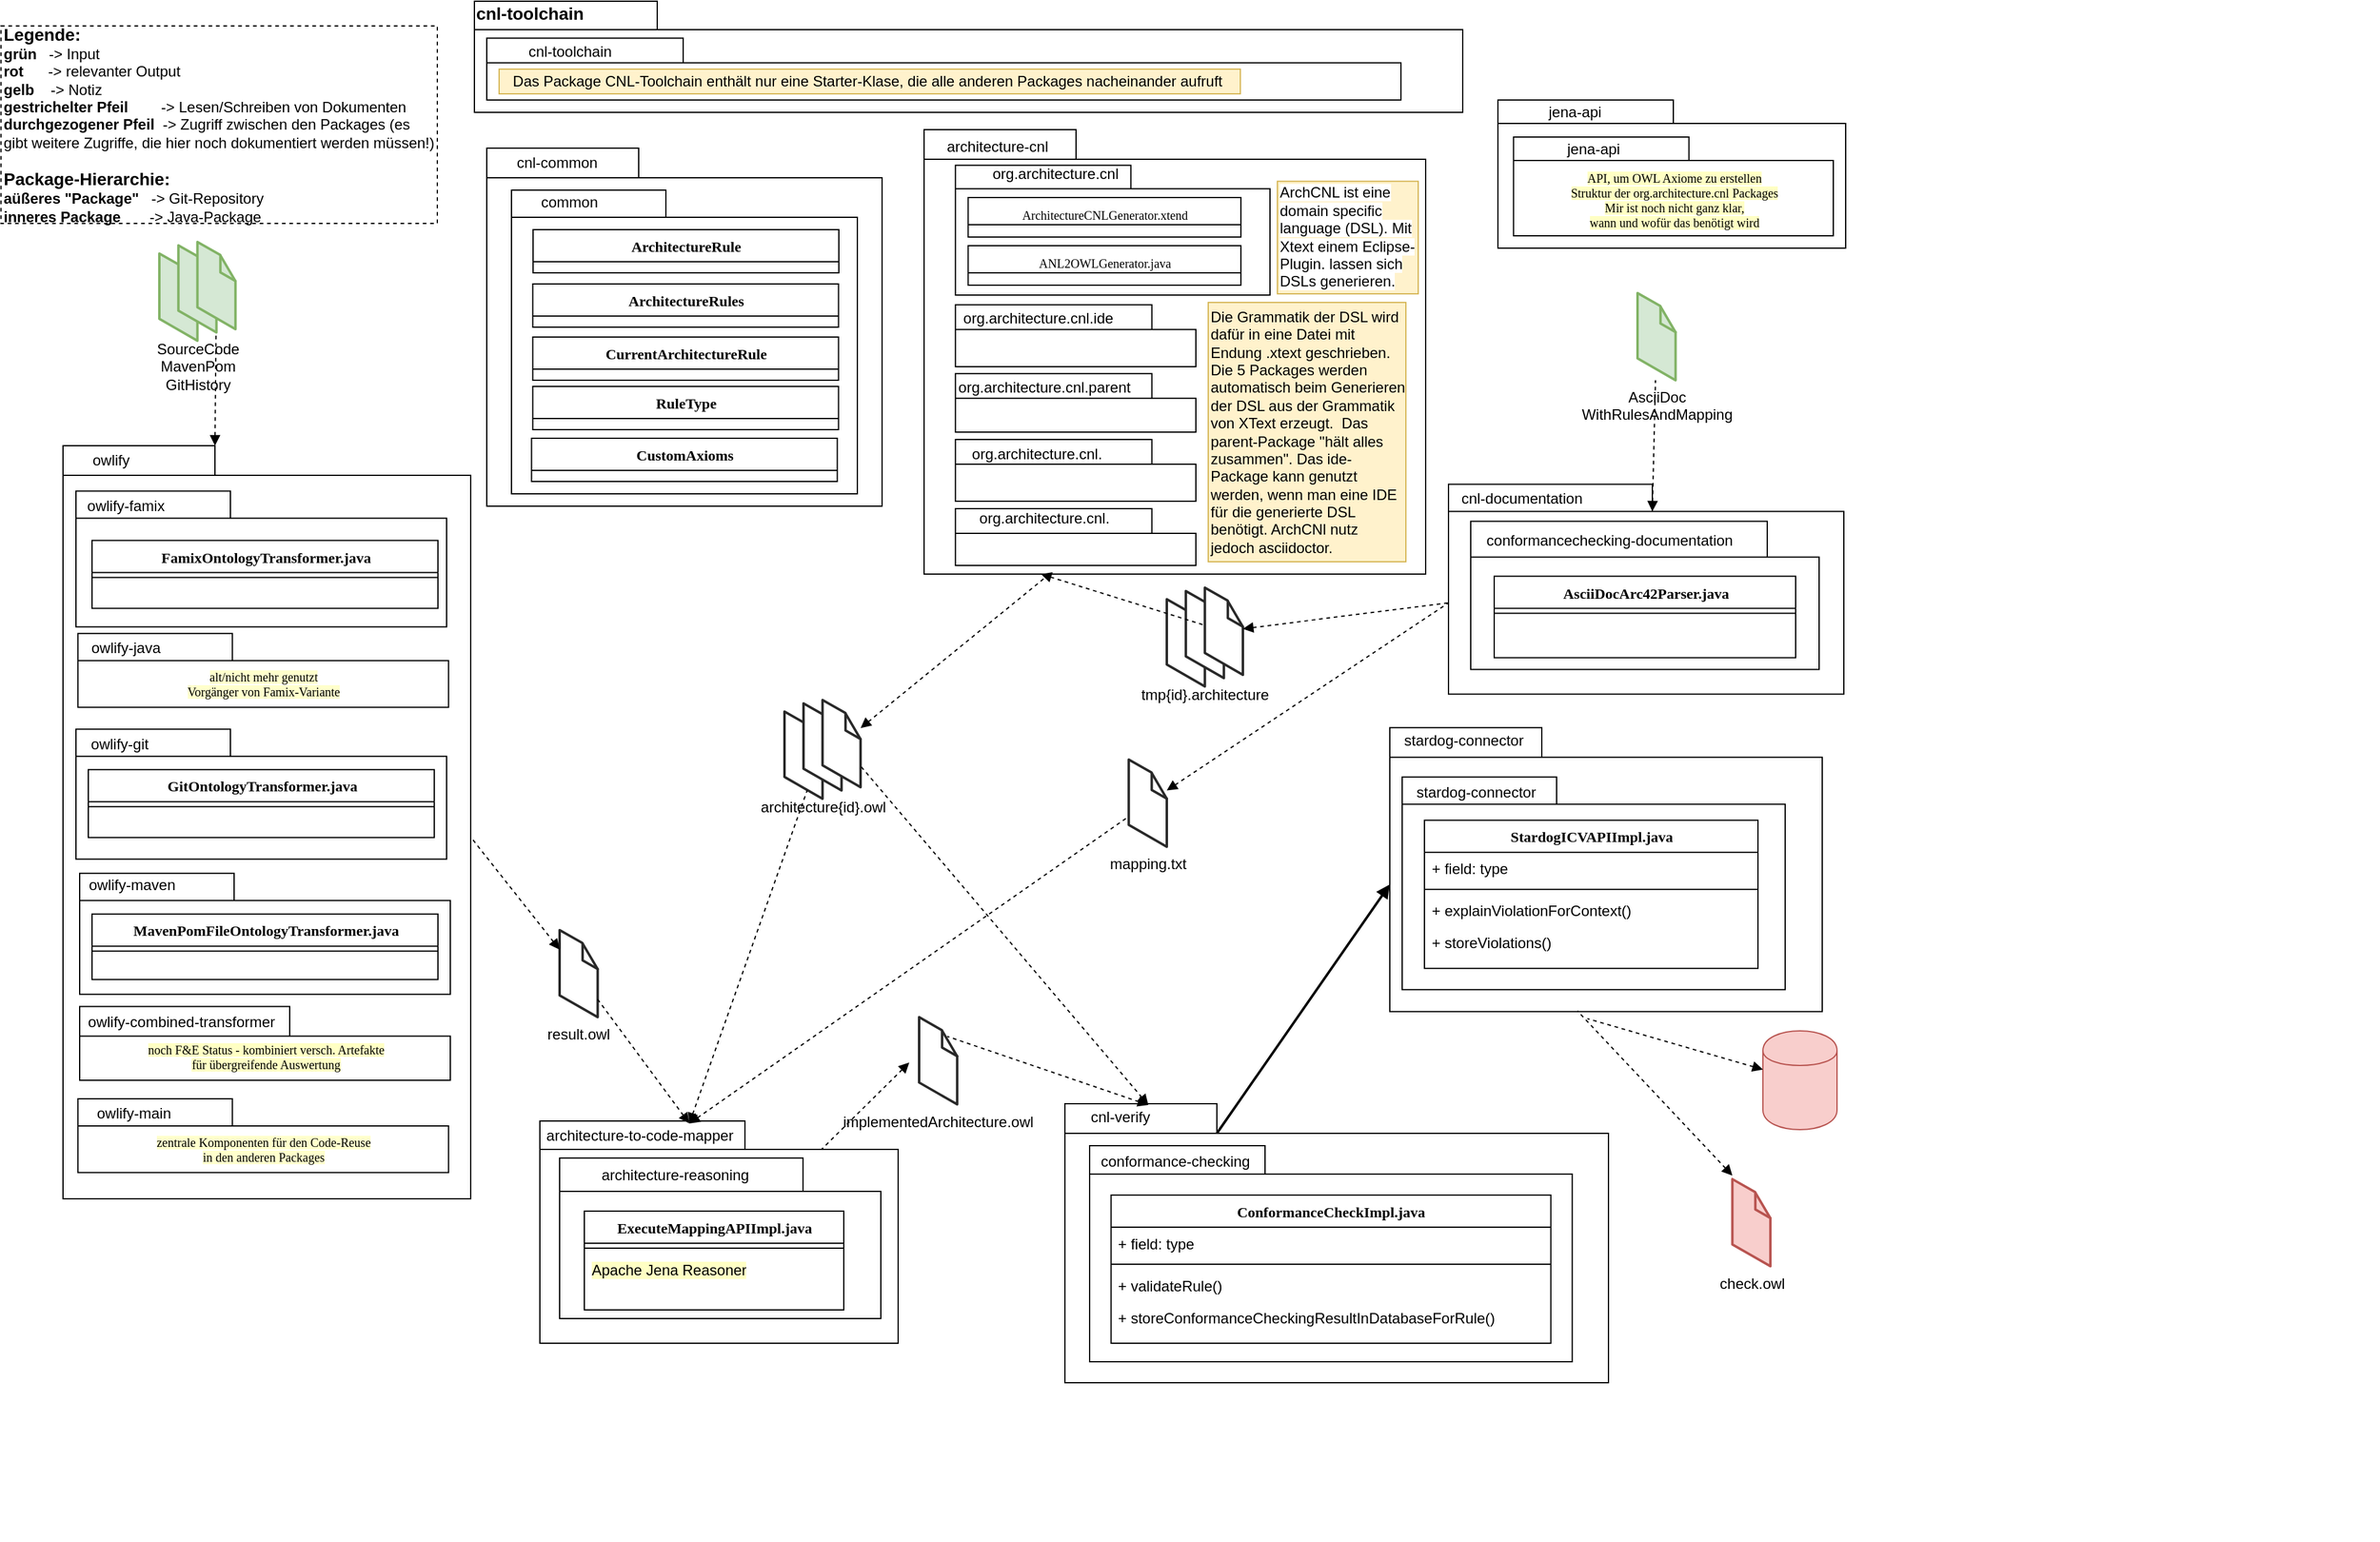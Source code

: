 <mxfile version="13.3.9" type="device"><diagram name="Page-1" id="b5b7bab2-c9e2-2cf4-8b2a-24fd1a2a6d21"><mxGraphModel dx="920" dy="545" grid="1" gridSize="10" guides="1" tooltips="1" connect="1" arrows="1" fold="1" page="1" pageScale="1" pageWidth="827" pageHeight="1169" background="#ffffff" math="0" shadow="0"><root><mxCell id="0"/><mxCell id="1" parent="0"/><mxCell id="LAoEunEXVI1SnQzdB7bt-38" value="" style="shape=folder;fontStyle=1;spacingTop=10;tabWidth=123;tabHeight=24;tabPosition=left;html=1;rounded=0;shadow=0;comic=0;labelBackgroundColor=none;strokeWidth=1;fontFamily=Verdana;fontSize=10;align=center;" parent="1" vertex="1"><mxGeometry x="87" y="370" width="330" height="610" as="geometry"/></mxCell><mxCell id="LAoEunEXVI1SnQzdB7bt-173" value="&lt;span style=&quot;font-weight: normal ; background-color: rgb(255 , 255 , 204)&quot;&gt;&lt;br&gt;zentrale Komponenten für den Code-Reuse&lt;br&gt;in den anderen Packages&lt;/span&gt;" style="shape=folder;fontStyle=1;spacingTop=10;tabWidth=125;tabHeight=22;tabPosition=left;html=1;rounded=0;shadow=0;comic=0;labelBackgroundColor=none;strokeWidth=1;fontFamily=Verdana;fontSize=10;align=center;" parent="1" vertex="1"><mxGeometry x="99.1" y="899" width="300" height="59.7" as="geometry"/></mxCell><mxCell id="6e0c8c40b5770093-43" value="" style="shape=folder;fontStyle=1;spacingTop=10;tabWidth=148;tabHeight=23;tabPosition=left;html=1;rounded=0;shadow=0;comic=0;labelBackgroundColor=none;strokeColor=#000000;strokeWidth=1;fillColor=#ffffff;fontFamily=Verdana;fontSize=10;fontColor=#000000;align=center;" parent="1" vertex="1"><mxGeometry x="420" y="10" width="800" height="90" as="geometry"/></mxCell><mxCell id="LAoEunEXVI1SnQzdB7bt-167" value="" style="shape=folder;fontStyle=1;spacingTop=10;tabWidth=125;tabHeight=22;tabPosition=left;html=1;rounded=0;shadow=0;comic=0;labelBackgroundColor=none;strokeWidth=1;fontFamily=Verdana;fontSize=10;align=center;" parent="1" vertex="1"><mxGeometry x="97.5" y="599.65" width="300" height="105.2" as="geometry"/></mxCell><mxCell id="LAoEunEXVI1SnQzdB7bt-166" value="" style="shape=folder;fontStyle=1;spacingTop=10;tabWidth=125;tabHeight=22;tabPosition=left;html=1;rounded=0;shadow=0;comic=0;labelBackgroundColor=none;strokeWidth=1;fontFamily=Verdana;fontSize=10;align=center;" parent="1" vertex="1"><mxGeometry x="100.5" y="716.35" width="300" height="98" as="geometry"/></mxCell><mxCell id="LAoEunEXVI1SnQzdB7bt-39" value="" style="shape=folder;fontStyle=1;spacingTop=10;tabWidth=125;tabHeight=22;tabPosition=left;html=1;rounded=0;shadow=0;comic=0;labelBackgroundColor=none;strokeWidth=1;fontFamily=Verdana;fontSize=10;align=center;" parent="1" vertex="1"><mxGeometry x="97.5" y="406.7" width="300" height="110" as="geometry"/></mxCell><mxCell id="LAoEunEXVI1SnQzdB7bt-53" value="" style="shape=folder;fontStyle=1;spacingTop=10;tabWidth=166;tabHeight=23;tabPosition=left;html=1;rounded=0;shadow=0;comic=0;labelBackgroundColor=none;strokeWidth=1;fontFamily=Verdana;fontSize=10;align=center;" parent="1" vertex="1"><mxGeometry x="473.0" y="917" width="290" height="180" as="geometry"/></mxCell><mxCell id="LAoEunEXVI1SnQzdB7bt-54" value="" style="shape=folder;fontStyle=1;spacingTop=10;tabWidth=197;tabHeight=27;tabPosition=left;html=1;rounded=0;shadow=0;comic=0;labelBackgroundColor=none;strokeWidth=1;fontFamily=Verdana;fontSize=10;align=center;" parent="1" vertex="1"><mxGeometry x="489.0" y="947" width="260" height="130" as="geometry"/></mxCell><mxCell id="LAoEunEXVI1SnQzdB7bt-55" value="architecture-to-code-mapper" style="text;html=1;strokeColor=none;fillColor=none;align=center;verticalAlign=middle;whiteSpace=wrap;rounded=0;" parent="1" vertex="1"><mxGeometry x="474.0" y="919" width="160" height="20" as="geometry"/></mxCell><mxCell id="LAoEunEXVI1SnQzdB7bt-56" value="&lt;div&gt;&lt;span&gt;&amp;nbsp;architecture-reasoning&lt;/span&gt;&lt;br&gt;&lt;/div&gt;" style="text;html=1;strokeColor=none;fillColor=none;align=center;verticalAlign=middle;whiteSpace=wrap;rounded=0;" parent="1" vertex="1"><mxGeometry x="489.0" y="951" width="184" height="20" as="geometry"/></mxCell><mxCell id="LAoEunEXVI1SnQzdB7bt-89" value="ExecuteMappingAPIImpl.java" style="swimlane;html=1;fontStyle=1;align=center;verticalAlign=top;childLayout=stackLayout;horizontal=1;startSize=26;horizontalStack=0;resizeParent=1;resizeLast=0;collapsible=1;marginBottom=0;swimlaneFillColor=#ffffff;rounded=0;shadow=0;comic=0;labelBackgroundColor=none;strokeWidth=1;fillColor=none;fontFamily=Verdana;fontSize=12" parent="1" vertex="1"><mxGeometry x="509.0" y="990" width="210" height="80" as="geometry"/></mxCell><mxCell id="LAoEunEXVI1SnQzdB7bt-92" value="" style="line;html=1;strokeWidth=1;fillColor=none;align=left;verticalAlign=middle;spacingTop=-1;spacingLeft=3;spacingRight=3;rotatable=0;labelPosition=right;points=[];portConstraint=eastwest;" parent="LAoEunEXVI1SnQzdB7bt-89" vertex="1"><mxGeometry y="26" width="210" height="8" as="geometry"/></mxCell><mxCell id="LAoEunEXVI1SnQzdB7bt-93" value="&lt;span style=&quot;background-color: rgb(255 , 255 , 196)&quot;&gt;Apache Jena Reasoner&lt;/span&gt;" style="text;html=1;strokeColor=none;fillColor=none;align=left;verticalAlign=top;spacingLeft=4;spacingRight=4;whiteSpace=wrap;overflow=hidden;rotatable=0;points=[[0,0.5],[1,0.5]];portConstraint=eastwest;" parent="LAoEunEXVI1SnQzdB7bt-89" vertex="1"><mxGeometry y="34" width="210" height="26" as="geometry"/></mxCell><mxCell id="LAoEunEXVI1SnQzdB7bt-45" value="" style="group" parent="1" vertex="1" connectable="0"><mxGeometry x="440" y="129" width="660" height="290" as="geometry"/></mxCell><mxCell id="LAoEunEXVI1SnQzdB7bt-46" value="" style="shape=folder;fontStyle=1;spacingTop=10;tabWidth=123;tabHeight=24;tabPosition=left;html=1;rounded=0;shadow=0;comic=0;labelBackgroundColor=none;strokeWidth=1;fontFamily=Verdana;fontSize=10;align=center;" parent="LAoEunEXVI1SnQzdB7bt-45" vertex="1"><mxGeometry x="-10" width="320" height="290" as="geometry"/></mxCell><mxCell id="LAoEunEXVI1SnQzdB7bt-47" value="" style="shape=folder;fontStyle=1;spacingTop=10;tabWidth=125;tabHeight=22;tabPosition=left;html=1;rounded=0;shadow=0;comic=0;labelBackgroundColor=none;strokeWidth=1;fontFamily=Verdana;fontSize=10;align=center;" parent="LAoEunEXVI1SnQzdB7bt-45" vertex="1"><mxGeometry x="10" y="34" width="280" height="246" as="geometry"/></mxCell><mxCell id="LAoEunEXVI1SnQzdB7bt-48" value="cnl-common" style="text;html=1;strokeColor=none;fillColor=none;align=center;verticalAlign=middle;whiteSpace=wrap;rounded=0;" parent="LAoEunEXVI1SnQzdB7bt-45" vertex="1"><mxGeometry y="2" width="93.5" height="20" as="geometry"/></mxCell><mxCell id="LAoEunEXVI1SnQzdB7bt-49" value="common" style="text;html=1;strokeColor=none;fillColor=none;align=center;verticalAlign=middle;whiteSpace=wrap;rounded=0;" parent="LAoEunEXVI1SnQzdB7bt-45" vertex="1"><mxGeometry x="10" y="34" width="93.5" height="20" as="geometry"/></mxCell><mxCell id="LAoEunEXVI1SnQzdB7bt-94" value="ArchitectureRule" style="swimlane;html=1;fontStyle=1;align=center;verticalAlign=top;childLayout=stackLayout;horizontal=1;startSize=26;horizontalStack=0;resizeParent=1;resizeLast=0;collapsible=1;marginBottom=0;swimlaneFillColor=#ffffff;rounded=0;shadow=0;comic=0;labelBackgroundColor=none;strokeWidth=1;fillColor=none;fontFamily=Verdana;fontSize=12" parent="LAoEunEXVI1SnQzdB7bt-45" vertex="1"><mxGeometry x="27.5" y="66" width="247.5" height="35" as="geometry"/></mxCell><mxCell id="5aRa_bQOfwWnxTuaJj79-1" value="ArchitectureRules" style="swimlane;html=1;fontStyle=1;align=center;verticalAlign=top;childLayout=stackLayout;horizontal=1;startSize=26;horizontalStack=0;resizeParent=1;resizeLast=0;collapsible=1;marginBottom=0;swimlaneFillColor=#ffffff;rounded=0;shadow=0;comic=0;labelBackgroundColor=none;strokeWidth=1;fillColor=none;fontFamily=Verdana;fontSize=12" parent="LAoEunEXVI1SnQzdB7bt-45" vertex="1"><mxGeometry x="27.25" y="110" width="247.5" height="35" as="geometry"/></mxCell><mxCell id="6e0c8c40b5770093-18" value="" style="group" parent="1" vertex="1" connectable="0"><mxGeometry x="784" y="100" width="416" height="360" as="geometry"/></mxCell><mxCell id="6e0c8c40b5770093-11" value="" style="shape=folder;fontStyle=1;spacingTop=10;tabWidth=123;tabHeight=24;tabPosition=left;html=1;rounded=0;shadow=0;comic=0;labelBackgroundColor=none;strokeWidth=1;fontFamily=Verdana;fontSize=10;align=center;" parent="6e0c8c40b5770093-18" vertex="1"><mxGeometry y="14" width="406" height="360" as="geometry"/></mxCell><mxCell id="LAoEunEXVI1SnQzdB7bt-158" value="" style="shape=folder;fontStyle=1;spacingTop=10;tabWidth=142;tabHeight=19;tabPosition=left;html=1;rounded=0;shadow=0;comic=0;labelBackgroundColor=none;strokeWidth=1;fontFamily=Verdana;fontSize=10;align=center;" parent="6e0c8c40b5770093-18" vertex="1"><mxGeometry x="25.38" y="42.84" width="254.62" height="105.16" as="geometry"/></mxCell><mxCell id="2lLTb_RdZpQlOofE9UpU-14" value="&lt;font style=&quot;font-size: 10px ; font-weight: normal&quot;&gt;ANL2OWLGenerator.java&lt;/font&gt;" style="swimlane;html=1;fontStyle=1;align=center;verticalAlign=top;childLayout=stackLayout;horizontal=1;startSize=22;horizontalStack=0;resizeParent=1;resizeLast=0;collapsible=1;marginBottom=0;swimlaneFillColor=#ffffff;rounded=0;shadow=0;comic=0;labelBackgroundColor=none;strokeWidth=1;fillColor=none;fontFamily=Verdana;fontSize=12" parent="6e0c8c40b5770093-18" vertex="1"><mxGeometry x="35.675" y="108" width="220.763" height="31.94" as="geometry"/></mxCell><mxCell id="LAoEunEXVI1SnQzdB7bt-104" value="&lt;font style=&quot;font-size: 10px ; font-weight: normal&quot;&gt;ArchitectureCNLGenerator.xtend&lt;/font&gt;" style="swimlane;html=1;fontStyle=1;align=center;verticalAlign=top;childLayout=stackLayout;horizontal=1;startSize=22;horizontalStack=0;resizeParent=1;resizeLast=0;collapsible=1;marginBottom=0;swimlaneFillColor=#ffffff;rounded=0;shadow=0;comic=0;labelBackgroundColor=none;strokeWidth=1;fillColor=none;fontFamily=Verdana;fontSize=12" parent="6e0c8c40b5770093-18" vertex="1"><mxGeometry x="35.675" y="69.06" width="220.763" height="31.94" as="geometry"/></mxCell><mxCell id="LAoEunEXVI1SnQzdB7bt-7" value="architecture-cnl" style="text;html=1;strokeColor=none;fillColor=none;align=center;verticalAlign=middle;whiteSpace=wrap;rounded=0;" parent="6e0c8c40b5770093-18" vertex="1"><mxGeometry y="16.323" width="118.628" height="23.226" as="geometry"/></mxCell><mxCell id="LAoEunEXVI1SnQzdB7bt-159" value="org.architecture.cnl" style="text;html=1;strokeColor=none;fillColor=none;align=center;verticalAlign=middle;whiteSpace=wrap;rounded=0;" parent="6e0c8c40b5770093-18" vertex="1"><mxGeometry x="24.106" y="38.839" width="164.938" height="23.226" as="geometry"/></mxCell><mxCell id="LAoEunEXVI1SnQzdB7bt-162" value="" style="shape=folder;fontStyle=1;spacingTop=10;tabWidth=159;tabHeight=20;tabPosition=left;html=1;rounded=0;shadow=0;comic=0;labelBackgroundColor=none;strokeWidth=1;fontFamily=Verdana;fontSize=10;align=center;" parent="6e0c8c40b5770093-18" vertex="1"><mxGeometry x="25.38" y="155.87" width="194.63" height="50.13" as="geometry"/></mxCell><mxCell id="LAoEunEXVI1SnQzdB7bt-163" value="org.architecture.cnl.ide" style="text;html=1;strokeColor=none;fillColor=none;align=center;verticalAlign=middle;whiteSpace=wrap;rounded=0;" parent="6e0c8c40b5770093-18" vertex="1"><mxGeometry x="25.38" y="155.87" width="134.63" height="23.23" as="geometry"/></mxCell><mxCell id="LAoEunEXVI1SnQzdB7bt-164" value="" style="shape=folder;fontStyle=1;spacingTop=10;tabWidth=159;tabHeight=20;tabPosition=left;html=1;rounded=0;shadow=0;comic=0;labelBackgroundColor=none;strokeWidth=1;fontFamily=Verdana;fontSize=10;align=center;" parent="6e0c8c40b5770093-18" vertex="1"><mxGeometry x="25.38" y="211.58" width="194.63" height="47.42" as="geometry"/></mxCell><mxCell id="LAoEunEXVI1SnQzdB7bt-165" value="org.architecture.cnl.parent" style="text;html=1;strokeColor=none;fillColor=none;align=center;verticalAlign=middle;whiteSpace=wrap;rounded=0;" parent="6e0c8c40b5770093-18" vertex="1"><mxGeometry x="25.38" y="211.58" width="144.63" height="23.23" as="geometry"/></mxCell><mxCell id="2lLTb_RdZpQlOofE9UpU-9" value="" style="shape=folder;fontStyle=1;spacingTop=10;tabWidth=159;tabHeight=20;tabPosition=left;html=1;rounded=0;shadow=0;comic=0;labelBackgroundColor=none;strokeWidth=1;fontFamily=Verdana;fontSize=10;align=center;" parent="6e0c8c40b5770093-18" vertex="1"><mxGeometry x="25.38" y="265" width="194.63" height="50" as="geometry"/></mxCell><mxCell id="2lLTb_RdZpQlOofE9UpU-10" value="org.architecture.cnl." style="text;html=1;strokeColor=none;fillColor=none;align=center;verticalAlign=middle;whiteSpace=wrap;rounded=0;" parent="6e0c8c40b5770093-18" vertex="1"><mxGeometry x="22.84" y="265" width="137.16" height="23.23" as="geometry"/></mxCell><mxCell id="2lLTb_RdZpQlOofE9UpU-11" value="" style="shape=folder;fontStyle=1;spacingTop=10;tabWidth=159;tabHeight=20;tabPosition=left;html=1;rounded=0;shadow=0;comic=0;labelBackgroundColor=none;strokeWidth=1;fontFamily=Verdana;fontSize=10;align=center;" parent="6e0c8c40b5770093-18" vertex="1"><mxGeometry x="25.38" y="321.06" width="194.63" height="45.94" as="geometry"/></mxCell><mxCell id="2lLTb_RdZpQlOofE9UpU-12" value="org.architecture.cnl." style="text;html=1;strokeColor=none;fillColor=none;align=center;verticalAlign=middle;whiteSpace=wrap;rounded=0;" parent="6e0c8c40b5770093-18" vertex="1"><mxGeometry x="25.38" y="317.06" width="144.63" height="23.23" as="geometry"/></mxCell><mxCell id="2lLTb_RdZpQlOofE9UpU-15" value="Die Grammatik der DSL wird dafür in eine Datei mit Endung .xtext geschrieben.&amp;nbsp;&lt;br&gt;Die 5 Packages werden automatisch beim Generieren der DSL aus der Grammatik von XText erzeugt.&amp;nbsp; Das parent-Package &quot;hält alles zusammen&quot;. Das ide-Package kann genutzt werden, wenn man eine IDE für die generierte DSL benötigt. ArchCNl nutz jedoch asciidoctor." style="text;html=1;strokeColor=#d6b656;fillColor=#fff2cc;align=left;verticalAlign=middle;whiteSpace=wrap;rounded=0;" parent="6e0c8c40b5770093-18" vertex="1"><mxGeometry x="230" y="154" width="160" height="210" as="geometry"/></mxCell><mxCell id="2lLTb_RdZpQlOofE9UpU-16" value="&lt;span style=&quot;background-color: rgb(255 , 255 , 255)&quot;&gt;&lt;span style=&quot;color: rgb(0 , 0 , 0) ; font-family: &amp;#34;helvetica&amp;#34; ; font-size: 12px ; font-style: normal ; font-weight: 400 ; letter-spacing: normal ; text-indent: 0px ; text-transform: none ; word-spacing: 0px ; display: inline ; float: none&quot;&gt;ArchCNL ist eine domain specific language (DSL). Mit Xtext einem Eclipse-Plugin. lassen sich DSLs generieren&lt;/span&gt;.&lt;/span&gt;" style="text;html=1;strokeColor=#d6b656;fillColor=#fff2cc;align=left;verticalAlign=middle;whiteSpace=wrap;rounded=0;" parent="6e0c8c40b5770093-18" vertex="1"><mxGeometry x="286" y="55.84" width="114" height="91.16" as="geometry"/></mxCell><mxCell id="LAoEunEXVI1SnQzdB7bt-40" value="owlify" style="text;html=1;strokeColor=none;fillColor=none;align=center;verticalAlign=middle;whiteSpace=wrap;rounded=0;" parent="1" vertex="1"><mxGeometry x="87" y="370" width="78" height="23" as="geometry"/></mxCell><mxCell id="LAoEunEXVI1SnQzdB7bt-41" value="&lt;div&gt;owlify-famix&lt;/div&gt;" style="text;html=1;strokeColor=none;fillColor=none;align=center;verticalAlign=middle;whiteSpace=wrap;rounded=0;" parent="1" vertex="1"><mxGeometry x="97.5" y="406.7" width="79.5" height="24.62" as="geometry"/></mxCell><mxCell id="LAoEunEXVI1SnQzdB7bt-77" value="MavenPomFileOntologyTransformer.java" style="swimlane;html=1;fontStyle=1;align=center;verticalAlign=top;childLayout=stackLayout;horizontal=1;startSize=26;horizontalStack=0;resizeParent=1;resizeLast=0;collapsible=1;marginBottom=0;swimlaneFillColor=#ffffff;rounded=0;shadow=0;comic=0;labelBackgroundColor=none;strokeWidth=1;fillColor=none;fontFamily=Verdana;fontSize=12" parent="1" vertex="1"><mxGeometry x="110.5" y="749.35" width="280" height="53" as="geometry"/></mxCell><mxCell id="LAoEunEXVI1SnQzdB7bt-108" value="" style="line;html=1;strokeWidth=1;fillColor=none;align=left;verticalAlign=middle;spacingTop=-1;spacingLeft=3;spacingRight=3;rotatable=0;labelPosition=right;points=[];portConstraint=eastwest;" parent="LAoEunEXVI1SnQzdB7bt-77" vertex="1"><mxGeometry y="26" width="280" height="8" as="geometry"/></mxCell><mxCell id="LAoEunEXVI1SnQzdB7bt-85" value="GitOntologyTransformer.java" style="swimlane;html=1;fontStyle=1;align=center;verticalAlign=top;childLayout=stackLayout;horizontal=1;startSize=26;horizontalStack=0;resizeParent=1;resizeLast=0;collapsible=1;marginBottom=0;swimlaneFillColor=#ffffff;rounded=0;shadow=0;comic=0;labelBackgroundColor=none;strokeWidth=1;fillColor=none;fontFamily=Verdana;fontSize=12" parent="1" vertex="1"><mxGeometry x="107.5" y="632.35" width="280" height="55" as="geometry"><mxRectangle x="5" y="-20" width="230" height="26" as="alternateBounds"/></mxGeometry></mxCell><mxCell id="LAoEunEXVI1SnQzdB7bt-107" value="" style="line;html=1;strokeWidth=1;fillColor=none;align=left;verticalAlign=middle;spacingTop=-1;spacingLeft=3;spacingRight=3;rotatable=0;labelPosition=right;points=[];portConstraint=eastwest;" parent="LAoEunEXVI1SnQzdB7bt-85" vertex="1"><mxGeometry y="26" width="280" height="8" as="geometry"/></mxCell><mxCell id="LAoEunEXVI1SnQzdB7bt-109" value="FamixOntologyTransformer.java" style="swimlane;html=1;fontStyle=1;align=center;verticalAlign=top;childLayout=stackLayout;horizontal=1;startSize=26;horizontalStack=0;resizeParent=1;resizeLast=0;collapsible=1;marginBottom=0;swimlaneFillColor=#ffffff;rounded=0;shadow=0;comic=0;labelBackgroundColor=none;strokeWidth=1;fillColor=none;fontFamily=Verdana;fontSize=12" parent="1" vertex="1"><mxGeometry x="110.5" y="446.7" width="280" height="55" as="geometry"><mxRectangle x="5" y="-20" width="230" height="26" as="alternateBounds"/></mxGeometry></mxCell><mxCell id="LAoEunEXVI1SnQzdB7bt-110" value="" style="line;html=1;strokeWidth=1;fillColor=none;align=left;verticalAlign=middle;spacingTop=-1;spacingLeft=3;spacingRight=3;rotatable=0;labelPosition=right;points=[];portConstraint=eastwest;" parent="LAoEunEXVI1SnQzdB7bt-109" vertex="1"><mxGeometry y="26" width="280" height="8" as="geometry"/></mxCell><mxCell id="LAoEunEXVI1SnQzdB7bt-58" value="" style="group" parent="1" vertex="1" connectable="0"><mxGeometry x="1241" y="887" width="720" height="370" as="geometry"/></mxCell><mxCell id="6e0c8c40b5770093-25" value="" style="shape=folder;fontStyle=1;spacingTop=10;tabWidth=123;tabHeight=24;tabPosition=left;html=1;rounded=0;shadow=0;comic=0;labelBackgroundColor=none;strokeWidth=1;fontFamily=Verdana;fontSize=10;align=center;" parent="LAoEunEXVI1SnQzdB7bt-58" vertex="1"><mxGeometry x="-343" y="16" width="440" height="226" as="geometry"/></mxCell><mxCell id="6e0c8c40b5770093-27" value="" style="shape=folder;fontStyle=1;spacingTop=10;tabWidth=142;tabHeight=23;tabPosition=left;html=1;rounded=0;shadow=0;comic=0;labelBackgroundColor=none;strokeWidth=1;fontFamily=Verdana;fontSize=10;align=center;" parent="LAoEunEXVI1SnQzdB7bt-58" vertex="1"><mxGeometry x="-323" y="50" width="390.67" height="175" as="geometry"/></mxCell><mxCell id="LAoEunEXVI1SnQzdB7bt-16" value="cnl-verify" style="text;html=1;strokeColor=none;fillColor=none;align=center;verticalAlign=middle;whiteSpace=wrap;rounded=0;" parent="LAoEunEXVI1SnQzdB7bt-58" vertex="1"><mxGeometry x="-343" y="17" width="90" height="20" as="geometry"/></mxCell><mxCell id="LAoEunEXVI1SnQzdB7bt-63" value="conformance-checking" style="text;html=1;strokeColor=none;fillColor=none;align=center;verticalAlign=middle;whiteSpace=wrap;rounded=0;" parent="LAoEunEXVI1SnQzdB7bt-58" vertex="1"><mxGeometry x="-318.67" y="53" width="130.67" height="20" as="geometry"/></mxCell><mxCell id="LAoEunEXVI1SnQzdB7bt-112" value="ConformanceCheckImpl.java" style="swimlane;html=1;fontStyle=1;align=center;verticalAlign=top;childLayout=stackLayout;horizontal=1;startSize=26;horizontalStack=0;resizeParent=1;resizeLast=0;collapsible=1;marginBottom=0;swimlaneFillColor=#ffffff;rounded=0;shadow=0;comic=0;labelBackgroundColor=none;strokeWidth=1;fillColor=none;fontFamily=Verdana;fontSize=12" parent="LAoEunEXVI1SnQzdB7bt-58" vertex="1"><mxGeometry x="-305.66" y="90" width="356" height="120" as="geometry"/></mxCell><mxCell id="LAoEunEXVI1SnQzdB7bt-114" value="+ field: type" style="text;html=1;strokeColor=none;fillColor=none;align=left;verticalAlign=top;spacingLeft=4;spacingRight=4;whiteSpace=wrap;overflow=hidden;rotatable=0;points=[[0,0.5],[1,0.5]];portConstraint=eastwest;" parent="LAoEunEXVI1SnQzdB7bt-112" vertex="1"><mxGeometry y="26" width="356" height="26" as="geometry"/></mxCell><mxCell id="LAoEunEXVI1SnQzdB7bt-115" value="" style="line;html=1;strokeWidth=1;fillColor=none;align=left;verticalAlign=middle;spacingTop=-1;spacingLeft=3;spacingRight=3;rotatable=0;labelPosition=right;points=[];portConstraint=eastwest;" parent="LAoEunEXVI1SnQzdB7bt-112" vertex="1"><mxGeometry y="52" width="356" height="8" as="geometry"/></mxCell><mxCell id="LAoEunEXVI1SnQzdB7bt-116" value="+ validateRule()" style="text;html=1;strokeColor=none;fillColor=none;align=left;verticalAlign=top;spacingLeft=4;spacingRight=4;whiteSpace=wrap;overflow=hidden;rotatable=0;points=[[0,0.5],[1,0.5]];portConstraint=eastwest;" parent="LAoEunEXVI1SnQzdB7bt-112" vertex="1"><mxGeometry y="60" width="356" height="26" as="geometry"/></mxCell><mxCell id="LAoEunEXVI1SnQzdB7bt-117" value="+ storeConformanceCheckingResultInDatabaseForRule()" style="text;html=1;strokeColor=none;fillColor=none;align=left;verticalAlign=top;spacingLeft=4;spacingRight=4;whiteSpace=wrap;overflow=hidden;rotatable=0;points=[[0,0.5],[1,0.5]];portConstraint=eastwest;" parent="LAoEunEXVI1SnQzdB7bt-112" vertex="1"><mxGeometry y="86" width="356" height="26" as="geometry"/></mxCell><mxCell id="LAoEunEXVI1SnQzdB7bt-207" value="" style="shape=cylinder;whiteSpace=wrap;html=1;boundedLbl=1;backgroundOutline=1;fillColor=#f8cecc;strokeColor=#b85450;" parent="LAoEunEXVI1SnQzdB7bt-58" vertex="1"><mxGeometry x="222" y="-43" width="60" height="80" as="geometry"/></mxCell><mxCell id="LAoEunEXVI1SnQzdB7bt-123" value="cnl-toolchain" style="text;html=1;strokeColor=none;fillColor=none;align=center;verticalAlign=middle;whiteSpace=wrap;rounded=0;fontStyle=1;fontSize=14;" parent="1" vertex="1"><mxGeometry x="420" y="10.0" width="90" height="20" as="geometry"/></mxCell><mxCell id="LAoEunEXVI1SnQzdB7bt-133" value="mapping.txt" style="verticalLabelPosition=bottom;html=1;verticalAlign=top;strokeWidth=1;align=center;outlineConnect=0;dashed=0;outlineConnect=0;shape=mxgraph.aws3d.file;aspect=fixed;strokeColor=#292929;" parent="1" vertex="1"><mxGeometry x="949.67" y="624.27" width="30.8" height="70.6" as="geometry"/></mxCell><mxCell id="LAoEunEXVI1SnQzdB7bt-140" value="" style="group" parent="1" vertex="1" connectable="0"><mxGeometry x="980.47" y="485" width="61.6" height="80" as="geometry"/></mxCell><mxCell id="LAoEunEXVI1SnQzdB7bt-129" value="" style="verticalLabelPosition=bottom;html=1;verticalAlign=top;strokeWidth=1;align=center;outlineConnect=0;dashed=0;outlineConnect=0;shape=mxgraph.aws3d.file;aspect=fixed;strokeColor=#292929;" parent="LAoEunEXVI1SnQzdB7bt-140" vertex="1"><mxGeometry y="9.4" width="30.8" height="70.6" as="geometry"/></mxCell><mxCell id="LAoEunEXVI1SnQzdB7bt-131" value="tmp{id}.architecture" style="verticalLabelPosition=bottom;html=1;verticalAlign=top;strokeWidth=1;align=center;outlineConnect=0;dashed=0;outlineConnect=0;shape=mxgraph.aws3d.file;aspect=fixed;strokeColor=#292929;" parent="LAoEunEXVI1SnQzdB7bt-140" vertex="1"><mxGeometry x="15.4" y="2.7" width="30.8" height="70.6" as="geometry"/></mxCell><mxCell id="LAoEunEXVI1SnQzdB7bt-132" value="" style="verticalLabelPosition=bottom;html=1;verticalAlign=top;strokeWidth=1;align=center;outlineConnect=0;dashed=0;outlineConnect=0;shape=mxgraph.aws3d.file;aspect=fixed;strokeColor=#292929;" parent="LAoEunEXVI1SnQzdB7bt-140" vertex="1"><mxGeometry x="30.8" width="30.8" height="70.6" as="geometry"/></mxCell><mxCell id="LAoEunEXVI1SnQzdB7bt-141" value="" style="group" parent="1" vertex="1" connectable="0"><mxGeometry x="671" y="576" width="61.6" height="80" as="geometry"/></mxCell><mxCell id="LAoEunEXVI1SnQzdB7bt-142" value="" style="verticalLabelPosition=bottom;html=1;verticalAlign=top;strokeWidth=1;align=center;outlineConnect=0;dashed=0;outlineConnect=0;shape=mxgraph.aws3d.file;aspect=fixed;strokeColor=#292929;" parent="LAoEunEXVI1SnQzdB7bt-141" vertex="1"><mxGeometry y="9.4" width="30.8" height="70.6" as="geometry"/></mxCell><mxCell id="LAoEunEXVI1SnQzdB7bt-143" value="architecture{id}.owl" style="verticalLabelPosition=bottom;html=1;verticalAlign=top;strokeWidth=1;align=center;outlineConnect=0;dashed=0;outlineConnect=0;shape=mxgraph.aws3d.file;aspect=fixed;strokeColor=#292929;" parent="LAoEunEXVI1SnQzdB7bt-141" vertex="1"><mxGeometry x="15.4" y="2.7" width="30.8" height="70.6" as="geometry"/></mxCell><mxCell id="LAoEunEXVI1SnQzdB7bt-144" value="" style="verticalLabelPosition=bottom;html=1;verticalAlign=top;strokeWidth=1;align=center;outlineConnect=0;dashed=0;outlineConnect=0;shape=mxgraph.aws3d.file;aspect=fixed;strokeColor=#292929;" parent="LAoEunEXVI1SnQzdB7bt-141" vertex="1"><mxGeometry x="30.8" width="30.8" height="70.6" as="geometry"/></mxCell><mxCell id="LAoEunEXVI1SnQzdB7bt-147" value="implementedArchitecture.owl" style="verticalLabelPosition=bottom;html=1;verticalAlign=top;strokeWidth=1;align=center;outlineConnect=0;dashed=0;outlineConnect=0;shape=mxgraph.aws3d.file;aspect=fixed;strokeColor=#292929;" parent="1" vertex="1"><mxGeometry x="780.0" y="832.92" width="30.8" height="70.6" as="geometry"/></mxCell><mxCell id="6e0c8c40b5770093-20" value="" style="shape=folder;fontStyle=1;spacingTop=10;tabWidth=165;tabHeight=22;tabPosition=left;html=1;rounded=0;shadow=0;comic=0;labelBackgroundColor=none;strokeWidth=1;fontFamily=Verdana;fontSize=10;align=center;" parent="1" vertex="1"><mxGeometry x="1208.5" y="401.3" width="320" height="170" as="geometry"/></mxCell><mxCell id="6e0c8c40b5770093-22" value="" style="shape=folder;fontStyle=1;spacingTop=10;tabWidth=240;tabHeight=29;tabPosition=left;html=1;rounded=0;shadow=0;comic=0;labelBackgroundColor=none;strokeWidth=1;fontFamily=Verdana;fontSize=10;align=center;" parent="1" vertex="1"><mxGeometry x="1226.5" y="431.3" width="282" height="120" as="geometry"/></mxCell><mxCell id="LAoEunEXVI1SnQzdB7bt-26" value="&lt;div&gt;conformancechecking-documentation&lt;/div&gt;" style="text;html=1;strokeColor=none;fillColor=none;align=center;verticalAlign=middle;whiteSpace=wrap;rounded=0;" parent="1" vertex="1"><mxGeometry x="1226.5" y="434.3" width="223.5" height="24.7" as="geometry"/></mxCell><mxCell id="LAoEunEXVI1SnQzdB7bt-99" value="AsciiDocArc42Parser.java" style="swimlane;html=1;fontStyle=1;align=center;verticalAlign=top;childLayout=stackLayout;horizontal=1;startSize=26;horizontalStack=0;resizeParent=1;resizeLast=0;collapsible=1;marginBottom=0;swimlaneFillColor=#ffffff;rounded=0;shadow=0;comic=0;labelBackgroundColor=none;strokeWidth=1;fillColor=none;fontFamily=Verdana;fontSize=12" parent="1" vertex="1"><mxGeometry x="1245.5" y="475.8" width="244" height="66" as="geometry"/></mxCell><mxCell id="LAoEunEXVI1SnQzdB7bt-102" value="" style="line;html=1;strokeWidth=1;fillColor=none;align=left;verticalAlign=middle;spacingTop=-1;spacingLeft=3;spacingRight=3;rotatable=0;labelPosition=right;points=[];portConstraint=eastwest;" parent="LAoEunEXVI1SnQzdB7bt-99" vertex="1"><mxGeometry y="26" width="244" height="8" as="geometry"/></mxCell><mxCell id="LAoEunEXVI1SnQzdB7bt-2" value="cnl-documentation" style="text;html=1;strokeColor=none;fillColor=none;align=center;verticalAlign=middle;whiteSpace=wrap;rounded=0;" parent="1" vertex="1"><mxGeometry x="1209.5" y="403.3" width="116" height="20" as="geometry"/></mxCell><mxCell id="LAoEunEXVI1SnQzdB7bt-128" value="AsciiDoc &lt;br&gt;WithRulesAndMapping" style="verticalLabelPosition=bottom;html=1;verticalAlign=top;strokeWidth=1;align=center;outlineConnect=0;dashed=0;outlineConnect=0;shape=mxgraph.aws3d.file;aspect=fixed;strokeColor=#82b366;fillColor=#d5e8d4;" parent="1" vertex="1"><mxGeometry x="1361.5" y="246.4" width="30.8" height="70.6" as="geometry"/></mxCell><mxCell id="LAoEunEXVI1SnQzdB7bt-152" value="result.owl" style="verticalLabelPosition=bottom;html=1;verticalAlign=top;strokeWidth=1;align=center;outlineConnect=0;dashed=0;outlineConnect=0;shape=mxgraph.aws3d.file;aspect=fixed;strokeColor=#292929;" parent="1" vertex="1"><mxGeometry x="489.0" y="762.32" width="30.8" height="70.6" as="geometry"/></mxCell><mxCell id="LAoEunEXVI1SnQzdB7bt-168" value="&lt;div&gt;owlify-git&lt;/div&gt;" style="text;html=1;strokeColor=none;fillColor=none;align=center;verticalAlign=middle;whiteSpace=wrap;rounded=0;" parent="1" vertex="1"><mxGeometry x="97.5" y="599.65" width="69.5" height="24.62" as="geometry"/></mxCell><mxCell id="LAoEunEXVI1SnQzdB7bt-169" value="&lt;div&gt;owlify-maven&lt;/div&gt;" style="text;html=1;strokeColor=none;fillColor=none;align=center;verticalAlign=middle;whiteSpace=wrap;rounded=0;" parent="1" vertex="1"><mxGeometry x="99.1" y="714.05" width="87.9" height="24.62" as="geometry"/></mxCell><mxCell id="LAoEunEXVI1SnQzdB7bt-170" value="&lt;span style=&quot;font-weight: normal ; background-color: rgb(255 , 255 , 204)&quot;&gt;&lt;br&gt;alt/nicht mehr genutzt&lt;br&gt;Vorgänger von Famix-Variante&lt;/span&gt;" style="shape=folder;fontStyle=1;spacingTop=10;tabWidth=125;tabHeight=22;tabPosition=left;html=1;rounded=0;shadow=0;comic=0;labelBackgroundColor=none;strokeWidth=1;fontFamily=Verdana;fontSize=10;align=center;" parent="1" vertex="1"><mxGeometry x="99.1" y="522.15" width="300" height="59.7" as="geometry"/></mxCell><mxCell id="LAoEunEXVI1SnQzdB7bt-171" value="&lt;div&gt;owlify-java&lt;/div&gt;" style="text;html=1;strokeColor=none;fillColor=none;align=center;verticalAlign=middle;whiteSpace=wrap;rounded=0;" parent="1" vertex="1"><mxGeometry x="99.1" y="522.15" width="77.9" height="24.62" as="geometry"/></mxCell><mxCell id="LAoEunEXVI1SnQzdB7bt-172" value="&lt;span style=&quot;font-weight: normal ; background-color: rgb(255 , 255 , 196)&quot;&gt;&lt;br&gt;noch F&amp;amp;E Status - kombiniert versch. Artefakte &lt;br&gt;für übergreifende Auswertung&lt;/span&gt;" style="shape=folder;fontStyle=1;spacingTop=10;tabWidth=170;tabHeight=24;tabPosition=left;html=1;rounded=0;shadow=0;comic=0;labelBackgroundColor=none;strokeWidth=1;fontFamily=Verdana;fontSize=10;align=center;" parent="1" vertex="1"><mxGeometry x="100.5" y="824.3" width="300" height="59.7" as="geometry"/></mxCell><mxCell id="LAoEunEXVI1SnQzdB7bt-174" value="&lt;div&gt;owlify-combined-transformer&lt;/div&gt;" style="text;html=1;strokeColor=none;fillColor=none;align=center;verticalAlign=middle;whiteSpace=wrap;rounded=0;" parent="1" vertex="1"><mxGeometry x="99.1" y="824.3" width="167.9" height="24.62" as="geometry"/></mxCell><mxCell id="LAoEunEXVI1SnQzdB7bt-175" value="&lt;div&gt;owlify-main&lt;/div&gt;" style="text;html=1;strokeColor=none;fillColor=none;align=center;verticalAlign=middle;whiteSpace=wrap;rounded=0;" parent="1" vertex="1"><mxGeometry x="97.5" y="899" width="92.5" height="24.62" as="geometry"/></mxCell><mxCell id="LAoEunEXVI1SnQzdB7bt-59" value="" style="shape=folder;fontStyle=1;spacingTop=10;tabWidth=123;tabHeight=24;tabPosition=left;html=1;rounded=0;shadow=0;comic=0;labelBackgroundColor=none;strokeWidth=1;fontFamily=Verdana;fontSize=10;align=center;" parent="1" vertex="1"><mxGeometry x="1161" y="598.35" width="350" height="230" as="geometry"/></mxCell><mxCell id="LAoEunEXVI1SnQzdB7bt-60" value="" style="shape=folder;fontStyle=1;spacingTop=10;tabWidth=125;tabHeight=22;tabPosition=left;html=1;rounded=0;shadow=0;comic=0;labelBackgroundColor=none;strokeWidth=1;fontFamily=Verdana;fontSize=10;align=center;" parent="1" vertex="1"><mxGeometry x="1171" y="638.35" width="310" height="172.31" as="geometry"/></mxCell><mxCell id="LAoEunEXVI1SnQzdB7bt-61" value="stardog-connector" style="text;html=1;strokeColor=none;fillColor=none;align=center;verticalAlign=middle;whiteSpace=wrap;rounded=0;" parent="1" vertex="1"><mxGeometry x="1161" y="600.89" width="120" height="16.46" as="geometry"/></mxCell><mxCell id="LAoEunEXVI1SnQzdB7bt-118" value="StardogICVAPIImpl.java" style="swimlane;html=1;fontStyle=1;align=center;verticalAlign=top;childLayout=stackLayout;horizontal=1;startSize=26;horizontalStack=0;resizeParent=1;resizeLast=0;collapsible=1;marginBottom=0;swimlaneFillColor=#ffffff;rounded=0;shadow=0;comic=0;labelBackgroundColor=none;strokeWidth=1;fillColor=none;fontFamily=Verdana;fontSize=12" parent="1" vertex="1"><mxGeometry x="1189" y="673.35" width="270" height="120" as="geometry"/></mxCell><mxCell id="LAoEunEXVI1SnQzdB7bt-119" value="+ field: type" style="text;html=1;strokeColor=none;fillColor=none;align=left;verticalAlign=top;spacingLeft=4;spacingRight=4;whiteSpace=wrap;overflow=hidden;rotatable=0;points=[[0,0.5],[1,0.5]];portConstraint=eastwest;" parent="LAoEunEXVI1SnQzdB7bt-118" vertex="1"><mxGeometry y="26" width="270" height="26" as="geometry"/></mxCell><mxCell id="LAoEunEXVI1SnQzdB7bt-120" value="" style="line;html=1;strokeWidth=1;fillColor=none;align=left;verticalAlign=middle;spacingTop=-1;spacingLeft=3;spacingRight=3;rotatable=0;labelPosition=right;points=[];portConstraint=eastwest;" parent="LAoEunEXVI1SnQzdB7bt-118" vertex="1"><mxGeometry y="52" width="270" height="8" as="geometry"/></mxCell><mxCell id="LAoEunEXVI1SnQzdB7bt-121" value="+ explainViolationForContext()" style="text;html=1;strokeColor=none;fillColor=none;align=left;verticalAlign=top;spacingLeft=4;spacingRight=4;whiteSpace=wrap;overflow=hidden;rotatable=0;points=[[0,0.5],[1,0.5]];portConstraint=eastwest;" parent="LAoEunEXVI1SnQzdB7bt-118" vertex="1"><mxGeometry y="60" width="270" height="26" as="geometry"/></mxCell><mxCell id="LAoEunEXVI1SnQzdB7bt-122" value="+ storeViolations()" style="text;html=1;strokeColor=none;fillColor=none;align=left;verticalAlign=top;spacingLeft=4;spacingRight=4;whiteSpace=wrap;overflow=hidden;rotatable=0;points=[[0,0.5],[1,0.5]];portConstraint=eastwest;" parent="LAoEunEXVI1SnQzdB7bt-118" vertex="1"><mxGeometry y="86" width="270" height="26" as="geometry"/></mxCell><mxCell id="LAoEunEXVI1SnQzdB7bt-176" value="stardog-connector" style="text;html=1;strokeColor=none;fillColor=none;align=center;verticalAlign=middle;whiteSpace=wrap;rounded=0;" parent="1" vertex="1"><mxGeometry x="1171" y="642.47" width="120" height="16.46" as="geometry"/></mxCell><mxCell id="LAoEunEXVI1SnQzdB7bt-192" value="" style="endArrow=none;dashed=1;html=1;exitX=0;exitY=0;exitDx=165;exitDy=22;exitPerimeter=0;startArrow=block;startFill=1;" parent="1" source="6e0c8c40b5770093-20" target="LAoEunEXVI1SnQzdB7bt-128" edge="1"><mxGeometry width="50" height="50" relative="1" as="geometry"><mxPoint x="1384.5" y="368.3" as="sourcePoint"/><mxPoint x="1281" y="223" as="targetPoint"/></mxGeometry></mxCell><mxCell id="LAoEunEXVI1SnQzdB7bt-193" value="" style="endArrow=none;dashed=1;html=1;startArrow=block;startFill=1;entryX=0;entryY=0;entryDx=0;entryDy=96;entryPerimeter=0;" parent="1" source="LAoEunEXVI1SnQzdB7bt-132" target="6e0c8c40b5770093-20" edge="1"><mxGeometry width="50" height="50" relative="1" as="geometry"><mxPoint x="1394.5" y="443.3" as="sourcePoint"/><mxPoint x="1219.5" y="455.3" as="targetPoint"/></mxGeometry></mxCell><mxCell id="LAoEunEXVI1SnQzdB7bt-194" value="" style="endArrow=none;dashed=1;html=1;startArrow=block;startFill=1;entryX=0;entryY=0;entryDx=0;entryDy=96;entryPerimeter=0;" parent="1" source="LAoEunEXVI1SnQzdB7bt-133" target="6e0c8c40b5770093-20" edge="1"><mxGeometry width="50" height="50" relative="1" as="geometry"><mxPoint x="1081.67" y="564.111" as="sourcePoint"/><mxPoint x="1219.5" y="529.3" as="targetPoint"/></mxGeometry></mxCell><mxCell id="LAoEunEXVI1SnQzdB7bt-195" value="" style="endArrow=none;dashed=1;html=1;startArrow=block;startFill=1;exitX=0.233;exitY=1;exitDx=0;exitDy=0;exitPerimeter=0;" parent="1" source="6e0c8c40b5770093-11" target="LAoEunEXVI1SnQzdB7bt-132" edge="1"><mxGeometry width="50" height="50" relative="1" as="geometry"><mxPoint x="848.96" y="469.27" as="sourcePoint"/><mxPoint x="948.837" y="485" as="targetPoint"/></mxGeometry></mxCell><mxCell id="LAoEunEXVI1SnQzdB7bt-196" value="" style="endArrow=none;dashed=1;html=1;startArrow=block;startFill=1;entryX=0.25;entryY=1;entryDx=0;entryDy=0;entryPerimeter=0;" parent="1" source="LAoEunEXVI1SnQzdB7bt-144" target="6e0c8c40b5770093-11" edge="1"><mxGeometry width="50" height="50" relative="1" as="geometry"><mxPoint x="832.6" y="450.333" as="sourcePoint"/><mxPoint x="951" y="430" as="targetPoint"/></mxGeometry></mxCell><mxCell id="LAoEunEXVI1SnQzdB7bt-199" value="" style="endArrow=none;dashed=1;html=1;startArrow=block;startFill=1;exitX=0;exitY=0;exitDx=123;exitDy=0;exitPerimeter=0;" parent="1" source="LAoEunEXVI1SnQzdB7bt-38" target="LAoEunEXVI1SnQzdB7bt-151" edge="1"><mxGeometry width="50" height="50" relative="1" as="geometry"><mxPoint x="688.6" y="459.333" as="sourcePoint"/><mxPoint x="757" y="497" as="targetPoint"/></mxGeometry></mxCell><mxCell id="LAoEunEXVI1SnQzdB7bt-200" value="" style="endArrow=none;dashed=1;html=1;startArrow=block;startFill=1;entryX=0;entryY=0;entryDx=330;entryDy=317;entryPerimeter=0;" parent="1" source="LAoEunEXVI1SnQzdB7bt-152" target="LAoEunEXVI1SnQzdB7bt-38" edge="1"><mxGeometry width="50" height="50" relative="1" as="geometry"><mxPoint x="477.5" y="441" as="sourcePoint"/><mxPoint x="372.6" y="302.616" as="targetPoint"/></mxGeometry></mxCell><mxCell id="LAoEunEXVI1SnQzdB7bt-201" value="" style="endArrow=none;dashed=1;html=1;startArrow=block;startFill=1;exitX=0.75;exitY=0;exitDx=0;exitDy=0;" parent="1" source="LAoEunEXVI1SnQzdB7bt-55" target="LAoEunEXVI1SnQzdB7bt-143" edge="1"><mxGeometry width="50" height="50" relative="1" as="geometry"><mxPoint x="651.2" y="744.661" as="sourcePoint"/><mxPoint x="581" y="734" as="targetPoint"/></mxGeometry></mxCell><mxCell id="LAoEunEXVI1SnQzdB7bt-202" value="" style="endArrow=none;dashed=1;html=1;startArrow=block;startFill=1;exitX=0.75;exitY=0;exitDx=0;exitDy=0;" parent="1" source="LAoEunEXVI1SnQzdB7bt-55" target="LAoEunEXVI1SnQzdB7bt-152" edge="1"><mxGeometry width="50" height="50" relative="1" as="geometry"><mxPoint x="722" y="1029" as="sourcePoint"/><mxPoint x="806.078" y="510.3" as="targetPoint"/></mxGeometry></mxCell><mxCell id="LAoEunEXVI1SnQzdB7bt-203" value="" style="endArrow=none;dashed=1;html=1;startArrow=block;startFill=1;exitX=0.75;exitY=0;exitDx=0;exitDy=0;" parent="1" source="LAoEunEXVI1SnQzdB7bt-55" target="LAoEunEXVI1SnQzdB7bt-133" edge="1"><mxGeometry width="50" height="50" relative="1" as="geometry"><mxPoint x="722" y="1029" as="sourcePoint"/><mxPoint x="806.078" y="510.3" as="targetPoint"/></mxGeometry></mxCell><mxCell id="LAoEunEXVI1SnQzdB7bt-204" value="" style="endArrow=none;dashed=1;html=1;startArrow=block;startFill=1;entryX=0;entryY=0;entryDx=228;entryDy=23;entryPerimeter=0;" parent="1" target="LAoEunEXVI1SnQzdB7bt-53" edge="1"><mxGeometry width="50" height="50" relative="1" as="geometry"><mxPoint x="772" y="869.676" as="sourcePoint"/><mxPoint x="949.87" y="519.648" as="targetPoint"/></mxGeometry></mxCell><mxCell id="LAoEunEXVI1SnQzdB7bt-205" value="" style="endArrow=none;dashed=1;html=1;startArrow=block;startFill=1;exitX=0.75;exitY=0;exitDx=0;exitDy=0;" parent="1" source="LAoEunEXVI1SnQzdB7bt-16" edge="1"><mxGeometry width="50" height="50" relative="1" as="geometry"><mxPoint x="671" y="955" as="sourcePoint"/><mxPoint x="802.8" y="848.465" as="targetPoint"/></mxGeometry></mxCell><mxCell id="LAoEunEXVI1SnQzdB7bt-206" value="" style="endArrow=none;dashed=1;html=1;startArrow=block;startFill=1;exitX=0.75;exitY=0;exitDx=0;exitDy=0;" parent="1" source="LAoEunEXVI1SnQzdB7bt-16" target="LAoEunEXVI1SnQzdB7bt-144" edge="1"><mxGeometry width="50" height="50" relative="1" as="geometry"><mxPoint x="1134" y="949" as="sourcePoint"/><mxPoint x="911.8" y="932.372" as="targetPoint"/></mxGeometry></mxCell><mxCell id="LAoEunEXVI1SnQzdB7bt-208" value="check.owl" style="verticalLabelPosition=bottom;html=1;verticalAlign=top;strokeWidth=1;align=center;outlineConnect=0;dashed=0;outlineConnect=0;shape=mxgraph.aws3d.file;aspect=fixed;strokeColor=#b85450;fillColor=#f8cecc;" parent="1" vertex="1"><mxGeometry x="1438.27" y="964.06" width="30.8" height="70.6" as="geometry"/></mxCell><mxCell id="LAoEunEXVI1SnQzdB7bt-209" value="" style="endArrow=none;html=1;startArrow=block;startFill=1;strokeWidth=2;entryX=0;entryY=0;entryDx=123;entryDy=24;entryPerimeter=0;exitX=0;exitY=0;exitDx=0;exitDy=127;exitPerimeter=0;" parent="1" source="LAoEunEXVI1SnQzdB7bt-59" target="6e0c8c40b5770093-25" edge="1"><mxGeometry width="50" height="50" relative="1" as="geometry"><mxPoint x="1236.331" y="846.35" as="sourcePoint"/><mxPoint x="1210.5" y="910" as="targetPoint"/></mxGeometry></mxCell><mxCell id="LAoEunEXVI1SnQzdB7bt-210" value="" style="endArrow=none;dashed=1;html=1;startArrow=block;startFill=1;entryX=0.434;entryY=0.998;entryDx=0;entryDy=0;entryPerimeter=0;" parent="1" target="LAoEunEXVI1SnQzdB7bt-59" edge="1"><mxGeometry width="50" height="50" relative="1" as="geometry"><mxPoint x="1438.27" y="961.167" as="sourcePoint"/><mxPoint x="1336" y="840.35" as="targetPoint"/></mxGeometry></mxCell><mxCell id="LAoEunEXVI1SnQzdB7bt-211" value="" style="endArrow=none;dashed=1;html=1;startArrow=block;startFill=1;entryX=0.457;entryY=1.025;entryDx=0;entryDy=0;entryPerimeter=0;" parent="1" source="LAoEunEXVI1SnQzdB7bt-207" target="LAoEunEXVI1SnQzdB7bt-59" edge="1"><mxGeometry width="50" height="50" relative="1" as="geometry"><mxPoint x="1054.07" y="694.764" as="sourcePoint"/><mxPoint x="1336" y="814.35" as="targetPoint"/></mxGeometry></mxCell><mxCell id="5aRa_bQOfwWnxTuaJj79-2" value="CurrentArchitectureRule" style="swimlane;html=1;fontStyle=1;align=center;verticalAlign=top;childLayout=stackLayout;horizontal=1;startSize=26;horizontalStack=0;resizeParent=1;resizeLast=0;collapsible=1;marginBottom=0;swimlaneFillColor=#ffffff;rounded=0;shadow=0;comic=0;labelBackgroundColor=none;strokeWidth=1;fillColor=none;fontFamily=Verdana;fontSize=12" parent="1" vertex="1"><mxGeometry x="467.25" y="282" width="247.5" height="35" as="geometry"/></mxCell><mxCell id="5aRa_bQOfwWnxTuaJj79-3" value="RuleType" style="swimlane;html=1;fontStyle=1;align=center;verticalAlign=top;childLayout=stackLayout;horizontal=1;startSize=26;horizontalStack=0;resizeParent=1;resizeLast=0;collapsible=1;marginBottom=0;swimlaneFillColor=#ffffff;rounded=0;shadow=0;comic=0;labelBackgroundColor=none;strokeWidth=1;fillColor=none;fontFamily=Verdana;fontSize=12" parent="1" vertex="1"><mxGeometry x="467.25" y="322" width="247.5" height="35" as="geometry"/></mxCell><mxCell id="5aRa_bQOfwWnxTuaJj79-4" value="CustomAxioms" style="swimlane;html=1;fontStyle=1;align=center;verticalAlign=top;childLayout=stackLayout;horizontal=1;startSize=26;horizontalStack=0;resizeParent=1;resizeLast=0;collapsible=1;marginBottom=0;swimlaneFillColor=#ffffff;rounded=0;shadow=0;comic=0;labelBackgroundColor=none;strokeWidth=1;fillColor=none;fontFamily=Verdana;fontSize=12" parent="1" vertex="1"><mxGeometry x="466.25" y="364" width="247.5" height="35" as="geometry"/></mxCell><mxCell id="2lLTb_RdZpQlOofE9UpU-4" value="" style="shape=folder;fontStyle=1;spacingTop=10;tabWidth=142;tabHeight=19;tabPosition=left;html=1;rounded=0;shadow=0;comic=0;labelBackgroundColor=none;strokeWidth=1;fontFamily=Verdana;fontSize=10;align=center;" parent="1" vertex="1"><mxGeometry x="1248.5" y="90" width="281.5" height="120" as="geometry"/></mxCell><mxCell id="2lLTb_RdZpQlOofE9UpU-5" value="&lt;span style=&quot;font-weight: normal ; background-color: rgb(255 , 255 , 196)&quot;&gt;&lt;br&gt;API, um OWL Axiome zu erstellen&lt;br&gt;Struktur der org.architecture.cnl Packages &lt;br&gt;Mir ist noch nicht ganz klar, &lt;br&gt;wann und wofür das benötigt wird&lt;br&gt;&lt;/span&gt;" style="shape=folder;fontStyle=1;spacingTop=10;tabWidth=142;tabHeight=19;tabPosition=left;html=1;rounded=0;shadow=0;comic=0;labelBackgroundColor=none;strokeWidth=1;fontFamily=Verdana;fontSize=10;align=center;" parent="1" vertex="1"><mxGeometry x="1261.15" y="120" width="258.85" height="80" as="geometry"/></mxCell><mxCell id="2lLTb_RdZpQlOofE9UpU-6" value="jena-api" style="text;html=1;strokeColor=none;fillColor=none;align=center;verticalAlign=middle;whiteSpace=wrap;rounded=0;" parent="1" vertex="1"><mxGeometry x="1245.5" y="90" width="130" height="20" as="geometry"/></mxCell><mxCell id="2lLTb_RdZpQlOofE9UpU-7" value="jena-api" style="text;html=1;strokeColor=none;fillColor=none;align=center;verticalAlign=middle;whiteSpace=wrap;rounded=0;" parent="1" vertex="1"><mxGeometry x="1261" y="120" width="130" height="20" as="geometry"/></mxCell><mxCell id="2lLTb_RdZpQlOofE9UpU-22" value="" style="group" parent="1" vertex="1" connectable="0"><mxGeometry x="165" y="205" width="61.6" height="80" as="geometry"/></mxCell><mxCell id="LAoEunEXVI1SnQzdB7bt-148" value="" style="group;" parent="2lLTb_RdZpQlOofE9UpU-22" vertex="1" connectable="0"><mxGeometry width="61.6" height="80" as="geometry"/></mxCell><mxCell id="LAoEunEXVI1SnQzdB7bt-149" value="" style="verticalLabelPosition=bottom;html=1;verticalAlign=top;strokeWidth=1;align=center;outlineConnect=0;dashed=0;outlineConnect=0;shape=mxgraph.aws3d.file;aspect=fixed;strokeColor=#82b366;fillColor=#d5e8d4;" parent="2lLTb_RdZpQlOofE9UpU-22" vertex="1"><mxGeometry y="9.4" width="30.8" height="70.6" as="geometry"/></mxCell><mxCell id="LAoEunEXVI1SnQzdB7bt-150" value="&lt;div&gt;SourceCode&lt;/div&gt;&lt;div&gt;MavenPom&lt;/div&gt;&lt;div&gt;GitHistory&lt;/div&gt;" style="verticalLabelPosition=bottom;html=1;verticalAlign=top;strokeWidth=1;align=center;outlineConnect=0;dashed=0;outlineConnect=0;shape=mxgraph.aws3d.file;aspect=fixed;strokeColor=#82b366;fillColor=#d5e8d4;" parent="2lLTb_RdZpQlOofE9UpU-22" vertex="1"><mxGeometry x="15.4" y="2.7" width="30.8" height="70.6" as="geometry"/></mxCell><mxCell id="LAoEunEXVI1SnQzdB7bt-151" value="" style="verticalLabelPosition=bottom;html=1;verticalAlign=top;strokeWidth=1;align=center;outlineConnect=0;dashed=0;outlineConnect=0;shape=mxgraph.aws3d.file;aspect=fixed;strokeColor=#82b366;fillColor=#d5e8d4;" parent="2lLTb_RdZpQlOofE9UpU-22" vertex="1"><mxGeometry x="30.8" width="30.8" height="70.6" as="geometry"/></mxCell><mxCell id="2lLTb_RdZpQlOofE9UpU-23" value="&lt;b&gt;&lt;font style=&quot;font-size: 14px&quot;&gt;Legende:&amp;nbsp;&lt;/font&gt;&lt;br&gt;grün&lt;/b&gt;&amp;nbsp; &amp;nbsp;-&amp;gt; Input&lt;br&gt;&lt;b&gt;rot&amp;nbsp; &amp;nbsp; &amp;nbsp; &lt;/b&gt;-&amp;gt; relevanter Output&lt;br&gt;&lt;b&gt;gelb&amp;nbsp; &amp;nbsp;&amp;nbsp;&lt;/b&gt;-&amp;gt; Notiz&lt;br&gt;&lt;b&gt;gestrichelter Pfeil&amp;nbsp; &amp;nbsp; &amp;nbsp; &amp;nbsp;&amp;nbsp;&lt;/b&gt;-&amp;gt; Lesen/Schreiben von Dokumenten&lt;br&gt;&lt;b&gt;durchgezogener Pfeil&amp;nbsp;&amp;nbsp;&lt;/b&gt;-&amp;gt; Zugriff zwischen den Packages (es gibt weitere Zugriffe, die hier noch dokumentiert werden müssen!)&lt;br&gt;&lt;b&gt;&lt;br&gt;&lt;font style=&quot;font-size: 14px&quot;&gt;Package-Hierarchie:&lt;/font&gt;&lt;br&gt;aüßeres &quot;Package&quot;&lt;/b&gt;&amp;nbsp; &amp;nbsp;-&amp;gt; Git-Repository&lt;br&gt;&lt;b&gt;inneres Package&amp;nbsp; &amp;nbsp; &amp;nbsp; &amp;nbsp;&lt;/b&gt;-&amp;gt; Java-Package" style="text;html=1;fillColor=none;align=left;verticalAlign=middle;whiteSpace=wrap;rounded=0;dashed=1;strokeColor=#000000;" parent="1" vertex="1"><mxGeometry x="36.8" y="30" width="353.2" height="160" as="geometry"/></mxCell><mxCell id="TSw-0gZ5MONi8bOByBee-1" value="" style="shape=folder;fontStyle=1;spacingTop=10;tabWidth=159;tabHeight=20;tabPosition=left;html=1;rounded=0;shadow=0;comic=0;labelBackgroundColor=none;strokeWidth=1;fontFamily=Verdana;fontSize=10;align=center;" vertex="1" parent="1"><mxGeometry x="430" y="39.87" width="740" height="50.13" as="geometry"/></mxCell><mxCell id="TSw-0gZ5MONi8bOByBee-2" value="cnl-toolchain" style="text;html=1;strokeColor=none;fillColor=none;align=center;verticalAlign=middle;whiteSpace=wrap;rounded=0;" vertex="1" parent="1"><mxGeometry x="430" y="39.87" width="134.63" height="23.23" as="geometry"/></mxCell><mxCell id="2lLTb_RdZpQlOofE9UpU-1" value="Das Package CNL-Toolchain enthält nur eine Starter-Klase, die alle anderen Packages nacheinander aufruft&amp;nbsp;" style="text;html=1;strokeColor=#d6b656;fillColor=#fff2cc;align=center;verticalAlign=middle;whiteSpace=wrap;rounded=0;" parent="1" vertex="1"><mxGeometry x="440" y="65" width="600" height="20" as="geometry"/></mxCell></root></mxGraphModel></diagram></mxfile>